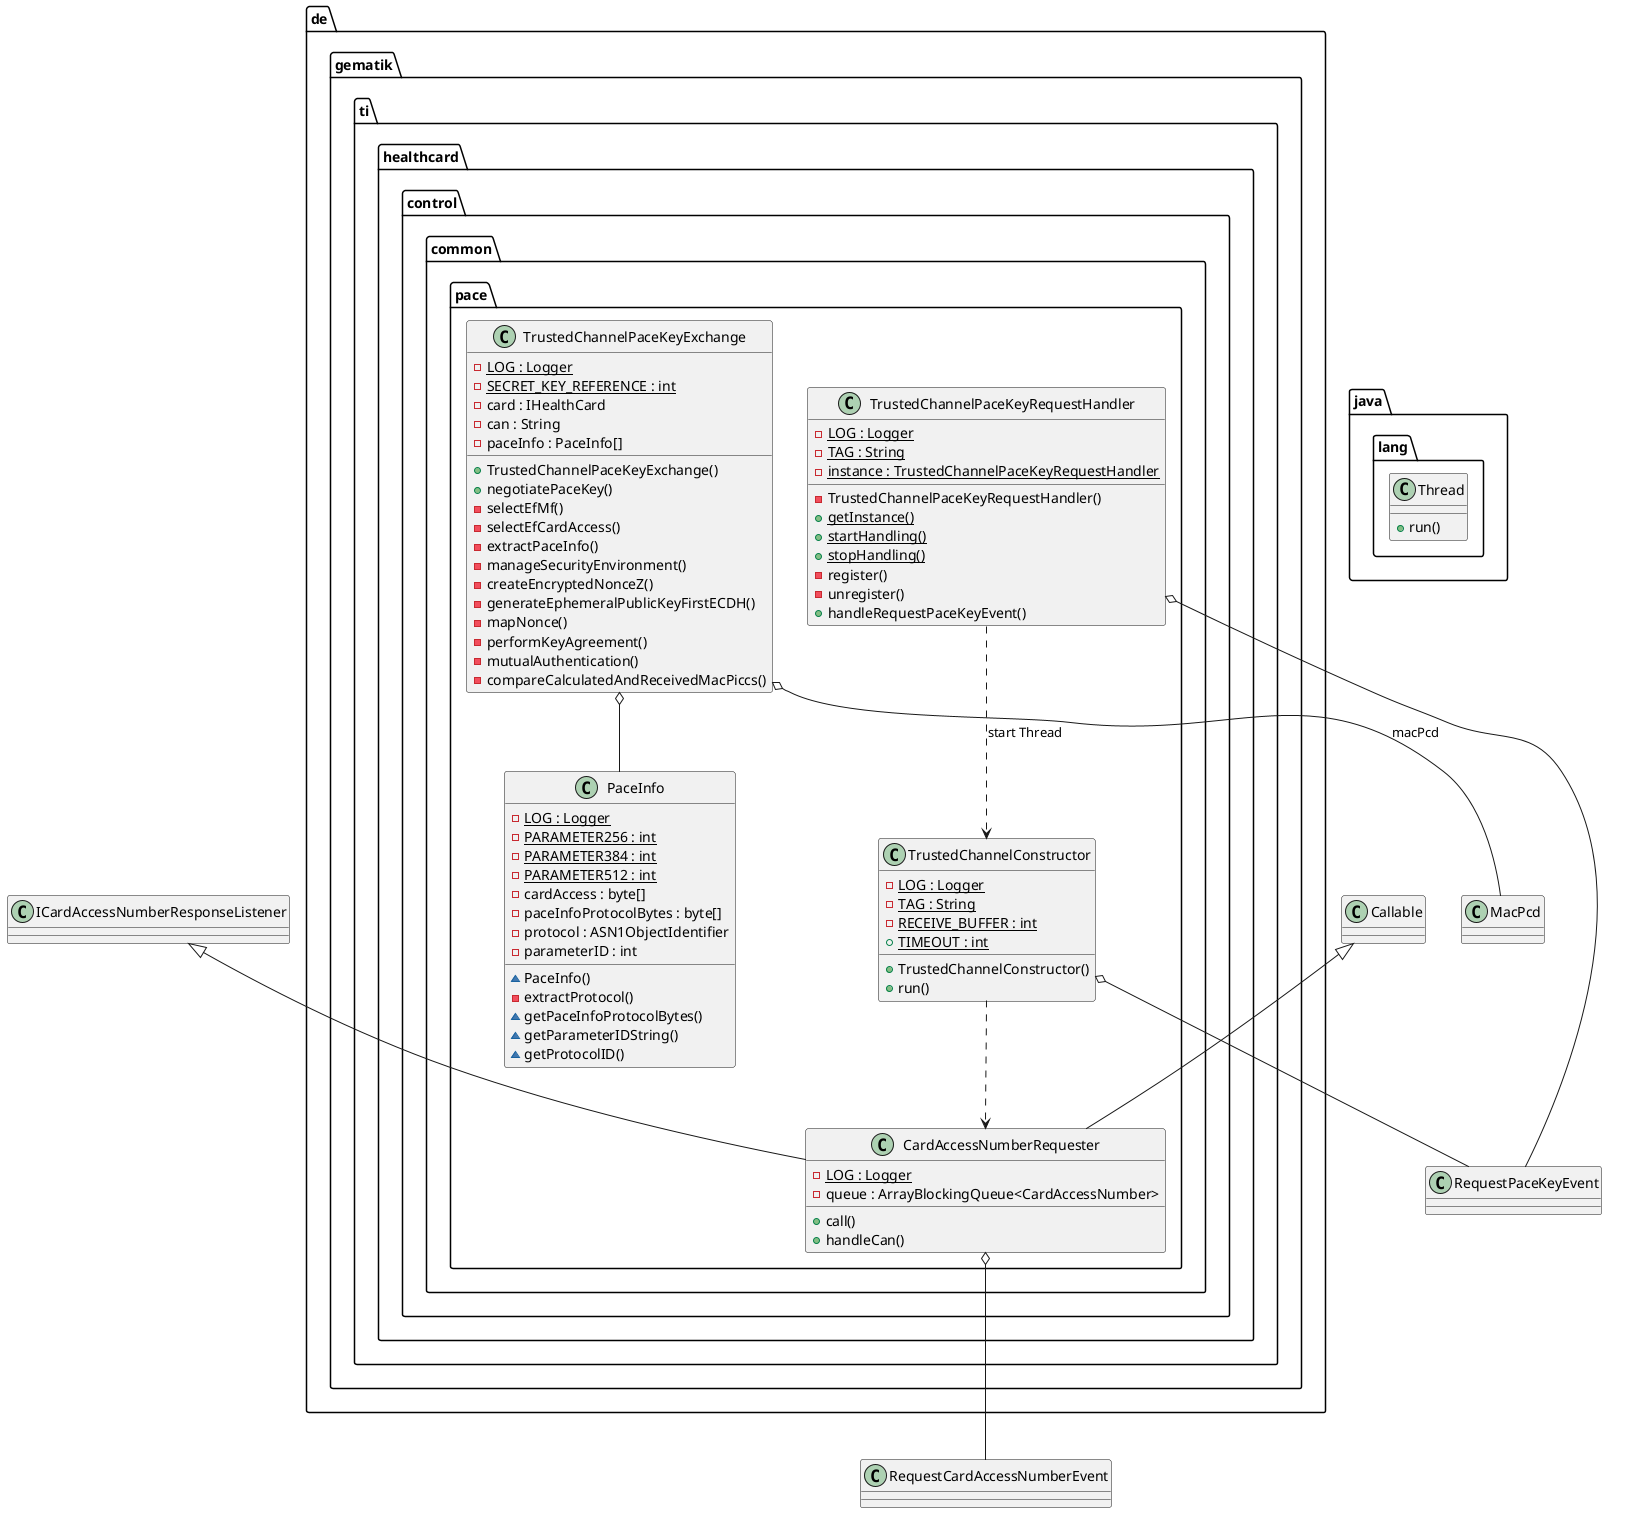 @startuml

 package de.gematik.ti.healthcard.control.common.pace {
      class TrustedChannelPaceKeyRequestHandler {
          {static} - LOG : Logger
          {static} - TAG : String
          {static} - instance : TrustedChannelPaceKeyRequestHandler
          - TrustedChannelPaceKeyRequestHandler()
          {static} + getInstance()
          {static} + startHandling()
          {static} + stopHandling()
          - register()
          - unregister()
          + handleRequestPaceKeyEvent()
      }


          class CardAccessNumberRequester {
              {static} - LOG : Logger
              - queue : ArrayBlockingQueue<CardAccessNumber>
              + call()
              + handleCan()
          }

          class PaceInfo {
              {static} - LOG : Logger
              {static} - PARAMETER256 : int
              {static} - PARAMETER384 : int
              {static} - PARAMETER512 : int
              - cardAccess : byte[]
              - paceInfoProtocolBytes : byte[]
              - protocol : ASN1ObjectIdentifier
              - parameterID : int
              ~ PaceInfo()
              - extractProtocol()
              ~ getPaceInfoProtocolBytes()
              ~ getParameterIDString()
              ~ getProtocolID()
          }




          class TrustedChannelConstructor {
              {static} - LOG : Logger
              {static} - TAG : String
              {static} - RECEIVE_BUFFER : int
              {static} + TIMEOUT : int
              + TrustedChannelConstructor()
              + run()
          }






          class TrustedChannelPaceKeyExchange {
              {static} - LOG : Logger
              {static} - SECRET_KEY_REFERENCE : int
              - card : IHealthCard
              - can : String
              - paceInfo : PaceInfo[]
              + TrustedChannelPaceKeyExchange()
              + negotiatePaceKey()
              - selectEfMf()
              - selectEfCardAccess()
              - extractPaceInfo()
              - manageSecurityEnvironment()
              - createEncryptedNonceZ()
              - generateEphemeralPublicKeyFirstECDH()
              - mapNonce()
              - performKeyAgreement()
              - mutualAuthentication()
              - compareCalculatedAndReceivedMacPiccs()
          }
        }

        package java.lang {
                    class Thread {
                        + run()
                    }
              }

      CardAccessNumberRequester -up-|> Callable
      CardAccessNumberRequester -up-|> ICardAccessNumberResponseListener
      TrustedChannelPaceKeyRequestHandler o-- RequestPaceKeyEvent
      TrustedChannelConstructor o-- RequestPaceKeyEvent
      TrustedChannelPaceKeyExchange o-- MacPcd : macPcd
      TrustedChannelPaceKeyRequestHandler ..> TrustedChannelConstructor : start Thread
      TrustedChannelConstructor ..> CardAccessNumberRequester
      CardAccessNumberRequester o-- RequestCardAccessNumberEvent
      TrustedChannelPaceKeyExchange o-- PaceInfo

@enduml